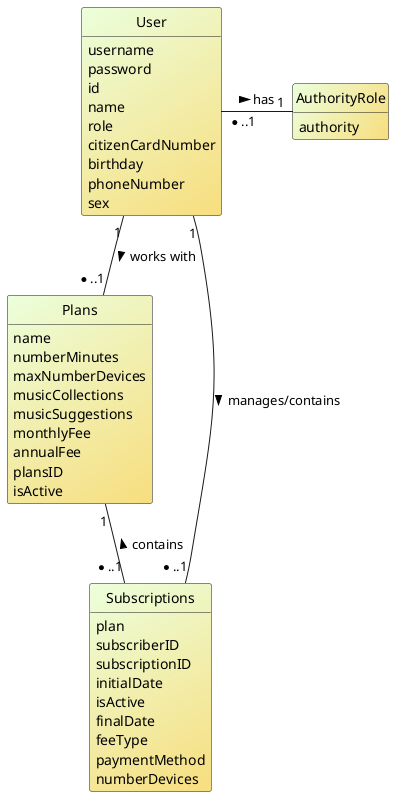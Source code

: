 @startuml

'https://plantuml.com/class-diagram
skinparam classAttributeIconSize 0
hide circle
hide methods


class Plans #ECFFDC/F8DE7E{
    name
    numberMinutes
    maxNumberDevices
    musicCollections
    musicSuggestions
    monthlyFee
    annualFee
    plansID
    isActive
}

class Subscriptions #ECFFDC/F8DE7E{
    plan
    subscriberID
    subscriptionID
    initialDate
    isActive
    finalDate
    feeType
    paymentMethod
    numberDevices
}




class AuthorityRole #ECFFDC/F8DE7E{
    authority
}

class User #ECFFDC/F8DE7E{
    username
    password
    id
    name
    role
    citizenCardNumber
    birthday
    phoneNumber
    sex
}

Plans "1" -down-  "*..1" Subscriptions:contains <

User "1" -down-  "*..1" Plans:works with >
AuthorityRole "1" -left- "*..1" User:has <
User "1" -down-  "*..1"Subscriptions:manages/contains >



@enduml
